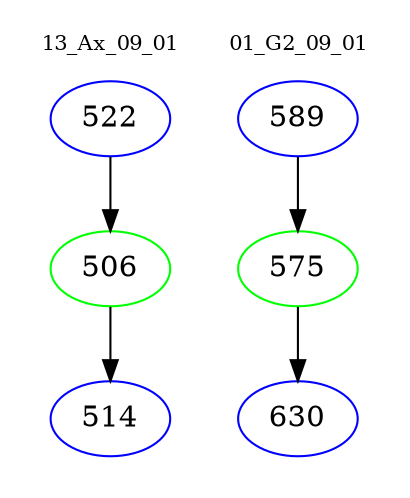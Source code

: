 digraph{
subgraph cluster_0 {
color = white
label = "13_Ax_09_01";
fontsize=10;
T0_522 [label="522", color="blue"]
T0_522 -> T0_506 [color="black"]
T0_506 [label="506", color="green"]
T0_506 -> T0_514 [color="black"]
T0_514 [label="514", color="blue"]
}
subgraph cluster_1 {
color = white
label = "01_G2_09_01";
fontsize=10;
T1_589 [label="589", color="blue"]
T1_589 -> T1_575 [color="black"]
T1_575 [label="575", color="green"]
T1_575 -> T1_630 [color="black"]
T1_630 [label="630", color="blue"]
}
}
